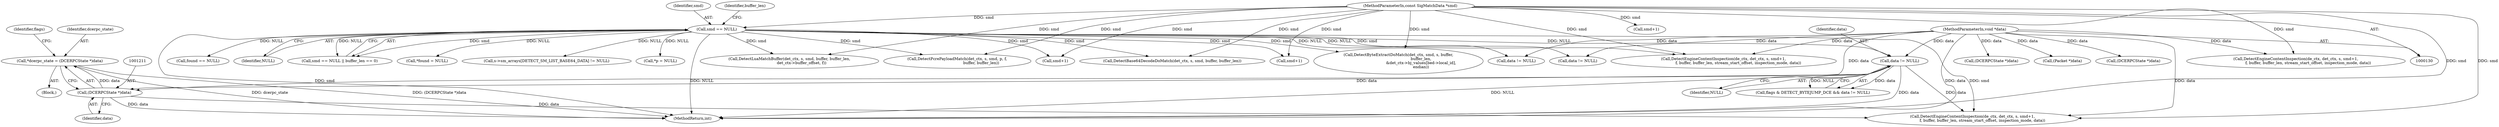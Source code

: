 digraph "0_suricata_47afc577ff763150f9b47f10331f5ef9eb847a57@pointer" {
"1001208" [label="(Call,*dcerpc_state = (DCERPCState *)data)"];
"1001210" [label="(Call,(DCERPCState *)data)"];
"1001203" [label="(Call,data != NULL)"];
"1000140" [label="(MethodParameterIn,void *data)"];
"1000172" [label="(Call,smd == NULL)"];
"1000134" [label="(MethodParameterIn,const SigMatchData *smd)"];
"1000173" [label="(Identifier,smd)"];
"1001522" [label="(Call,smd+1)"];
"1001212" [label="(Identifier,data)"];
"1000670" [label="(Call,found == NULL)"];
"1001122" [label="(Call,(DCERPCState *)data)"];
"1001278" [label="(Call,data != NULL)"];
"1001205" [label="(Identifier,NULL)"];
"1000134" [label="(MethodParameterIn,const SigMatchData *smd)"];
"1001208" [label="(Call,*dcerpc_state = (DCERPCState *)data)"];
"1000174" [label="(Identifier,NULL)"];
"1001206" [label="(Block,)"];
"1001285" [label="(Call,(DCERPCState *)data)"];
"1000140" [label="(MethodParameterIn,void *data)"];
"1001199" [label="(Call,flags & DETECT_BYTEJUMP_DCE && data != NULL)"];
"1001209" [label="(Identifier,dcerpc_state)"];
"1001518" [label="(Call,DetectEngineContentInspection(de_ctx, det_ctx, s, smd+1,\n                f, buffer, buffer_len, stream_start_offset, inspection_mode, data))"];
"1000171" [label="(Call,smd == NULL || buffer_len == 0)"];
"1000217" [label="(Call,*found = NULL)"];
"1001462" [label="(Call,s->sm_arrays[DETECT_SM_LIST_BASE64_DATA] != NULL)"];
"1001204" [label="(Identifier,data)"];
"1000964" [label="(Call,*p = NULL)"];
"1000176" [label="(Identifier,buffer_len)"];
"1001427" [label="(Call,DetectLuaMatchBuffer(det_ctx, s, smd, buffer, buffer_len,\n                    det_ctx->buffer_offset, f))"];
"1000978" [label="(Call,DetectPcrePayloadMatch(det_ctx, s, smd, p, f,\n                                       buffer, buffer_len))"];
"1001454" [label="(Call,DetectBase64DecodeDoMatch(det_ctx, s, smd, buffer, buffer_len))"];
"1000802" [label="(Call,smd+1)"];
"1001203" [label="(Call,data != NULL)"];
"1001020" [label="(Call,smd+1)"];
"1001214" [label="(Identifier,flags)"];
"1001115" [label="(Call,data != NULL)"];
"1001542" [label="(MethodReturn,int)"];
"1000172" [label="(Call,smd == NULL)"];
"1000973" [label="(Call,(Packet *)data)"];
"1001306" [label="(Call,DetectByteExtractDoMatch(det_ctx, smd, s, buffer,\n                                     buffer_len,\n                                     &det_ctx->bj_values[bed->local_id],\n                                     endian))"];
"1001210" [label="(Call,(DCERPCState *)data)"];
"1000798" [label="(Call,DetectEngineContentInspection(de_ctx, det_ctx, s, smd+1,\n                        f, buffer, buffer_len, stream_start_offset, inspection_mode, data))"];
"1001016" [label="(Call,DetectEngineContentInspection(de_ctx, det_ctx, s, smd+1,\n                    f, buffer, buffer_len, stream_start_offset, inspection_mode, data))"];
"1001208" -> "1001206"  [label="AST: "];
"1001208" -> "1001210"  [label="CFG: "];
"1001209" -> "1001208"  [label="AST: "];
"1001210" -> "1001208"  [label="AST: "];
"1001214" -> "1001208"  [label="CFG: "];
"1001208" -> "1001542"  [label="DDG: dcerpc_state"];
"1001208" -> "1001542"  [label="DDG: (DCERPCState *)data"];
"1001210" -> "1001208"  [label="DDG: data"];
"1001210" -> "1001212"  [label="CFG: "];
"1001211" -> "1001210"  [label="AST: "];
"1001212" -> "1001210"  [label="AST: "];
"1001210" -> "1001542"  [label="DDG: data"];
"1001203" -> "1001210"  [label="DDG: data"];
"1000140" -> "1001210"  [label="DDG: data"];
"1001210" -> "1001518"  [label="DDG: data"];
"1001203" -> "1001199"  [label="AST: "];
"1001203" -> "1001205"  [label="CFG: "];
"1001204" -> "1001203"  [label="AST: "];
"1001205" -> "1001203"  [label="AST: "];
"1001199" -> "1001203"  [label="CFG: "];
"1001203" -> "1001542"  [label="DDG: NULL"];
"1001203" -> "1001542"  [label="DDG: data"];
"1001203" -> "1001199"  [label="DDG: data"];
"1001203" -> "1001199"  [label="DDG: NULL"];
"1000140" -> "1001203"  [label="DDG: data"];
"1000172" -> "1001203"  [label="DDG: NULL"];
"1001203" -> "1001518"  [label="DDG: data"];
"1000140" -> "1000130"  [label="AST: "];
"1000140" -> "1001542"  [label="DDG: data"];
"1000140" -> "1000798"  [label="DDG: data"];
"1000140" -> "1000973"  [label="DDG: data"];
"1000140" -> "1001016"  [label="DDG: data"];
"1000140" -> "1001115"  [label="DDG: data"];
"1000140" -> "1001122"  [label="DDG: data"];
"1000140" -> "1001278"  [label="DDG: data"];
"1000140" -> "1001285"  [label="DDG: data"];
"1000140" -> "1001518"  [label="DDG: data"];
"1000172" -> "1000171"  [label="AST: "];
"1000172" -> "1000174"  [label="CFG: "];
"1000173" -> "1000172"  [label="AST: "];
"1000174" -> "1000172"  [label="AST: "];
"1000176" -> "1000172"  [label="CFG: "];
"1000171" -> "1000172"  [label="CFG: "];
"1000172" -> "1001542"  [label="DDG: smd"];
"1000172" -> "1001542"  [label="DDG: NULL"];
"1000172" -> "1000171"  [label="DDG: smd"];
"1000172" -> "1000171"  [label="DDG: NULL"];
"1000134" -> "1000172"  [label="DDG: smd"];
"1000172" -> "1000217"  [label="DDG: NULL"];
"1000172" -> "1000670"  [label="DDG: NULL"];
"1000172" -> "1000798"  [label="DDG: smd"];
"1000172" -> "1000802"  [label="DDG: smd"];
"1000172" -> "1000964"  [label="DDG: NULL"];
"1000172" -> "1000978"  [label="DDG: smd"];
"1000172" -> "1001115"  [label="DDG: NULL"];
"1000172" -> "1001278"  [label="DDG: NULL"];
"1000172" -> "1001306"  [label="DDG: smd"];
"1000172" -> "1001427"  [label="DDG: smd"];
"1000172" -> "1001454"  [label="DDG: smd"];
"1000172" -> "1001462"  [label="DDG: NULL"];
"1000172" -> "1001518"  [label="DDG: smd"];
"1000172" -> "1001522"  [label="DDG: smd"];
"1000134" -> "1000130"  [label="AST: "];
"1000134" -> "1001542"  [label="DDG: smd"];
"1000134" -> "1000798"  [label="DDG: smd"];
"1000134" -> "1000802"  [label="DDG: smd"];
"1000134" -> "1000978"  [label="DDG: smd"];
"1000134" -> "1001016"  [label="DDG: smd"];
"1000134" -> "1001020"  [label="DDG: smd"];
"1000134" -> "1001306"  [label="DDG: smd"];
"1000134" -> "1001427"  [label="DDG: smd"];
"1000134" -> "1001454"  [label="DDG: smd"];
"1000134" -> "1001518"  [label="DDG: smd"];
"1000134" -> "1001522"  [label="DDG: smd"];
}
